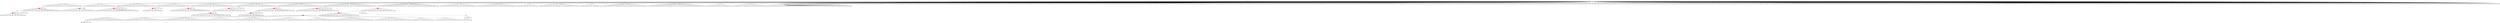 digraph g {
	"59" -> "60";
	"60" [color=indianred1, style=filled, label="49"];
	"58" -> "59";
	"59" [label="13"];
	"58" -> "61";
	"61" [label="1"];
	"57" -> "58";
	"58" [color=indianred1, style=filled, label="6"];
	"56" -> "57";
	"57" [label="49"];
	"54" -> "55";
	"55" [color=indianred1, style=filled, label="21"];
	"53" -> "54";
	"54" [label="32"];
	"48" -> "49";
	"49" [color=indianred1, style=filled, label="20"];
	"47" -> "48";
	"48" [label="28"];
	"44" -> "45";
	"45" [color=indianred1, style=filled, label="27"];
	"43" -> "44";
	"44" [label="11"];
	"38" -> "39";
	"39" [color=indianred1, style=filled, label="16"];
	"37" -> "38";
	"38" [label="47"];
	"34" -> "35";
	"35" [color=indianred1, style=filled, label="18"];
	"33" -> "34";
	"34" [label="24"];
	"32" -> "33";
	"33" [color=indianred1, style=filled, label="4"];
	"31" -> "32";
	"32" [label="18"];
	"31" -> "36";
	"36" [label="42"];
	"29" -> "30";
	"30" [color=indianred1, style=filled, label="39"];
	"28" -> "29";
	"29" [label="17"];
	"27" -> "28";
	"28" [color=indianred1, style=filled, label="41"];
	"26" -> "27";
	"27" [label="39"];
	"24" -> "25";
	"25" [color=indianred1, style=filled, label="19"];
	"23" -> "24";
	"24" [label="30"];
	"17" -> "18";
	"18" [label="36"];
	"10" -> "11";
	"11" [label="8"];
	"10" -> "12";
	"12" [label="46"];
	"10" -> "13";
	"13" [label="3"];
	"10" -> "14";
	"14" [label="9"];
	"10" -> "15";
	"15" [label="14"];
	"10" -> "16";
	"16" [label="45"];
	"10" -> "17";
	"17" [label="5"];
	"10" -> "19";
	"19" [label="22"];
	"10" -> "20";
	"20" [label="35"];
	"10" -> "21";
	"21" [label="26"];
	"10" -> "22";
	"22" [label="15"];
	"9" -> "10";
	"10" [color=indianred1, style=filled, label="12"];
	"7" -> "8";
	"8" [label="25"];
	"6" -> "7";
	"7" [label="38"];
	"5" -> "6";
	"6" [label="29"];
	"5" -> "9";
	"9" [color=indianred1, style=filled, label="50"];
	"4" -> "5";
	"5" [label="12"];
	"3" -> "4";
	"4" [color=indianred1, style=filled, label="10"];
	"2" -> "3";
	"3" [label="50"];
	"0" -> "1";
	"1" [label="44"];
	"0" -> "2";
	"2" [label="10"];
	"0" -> "23";
	"23" [label="19"];
	"0" -> "26";
	"26" [label="41"];
	"0" -> "31";
	"31" [label="4"];
	"0" -> "37";
	"37" [label="16"];
	"0" -> "40";
	"40" [label="37"];
	"0" -> "41";
	"41" [label="7"];
	"0" -> "42";
	"42" [label="31"];
	"0" -> "43";
	"43" [label="27"];
	"0" -> "46";
	"46" [label="23"];
	"0" -> "47";
	"47" [label="20"];
	"0" -> "50";
	"50" [label="43"];
	"0" -> "51";
	"51" [label="40"];
	"0" -> "52";
	"52" [label="34"];
	"0" -> "53";
	"53" [label="21"];
	"0" -> "56";
	"56" [label="6"];
	"0" -> "62";
	"62" [label="2"];
	"0" -> "63";
	"63" [label="48"];
	"0" -> "64";
	"64" [label="33"];
	"0" [label="germline"];
	"0" -> "cell1";
	"cell1" [shape=box];
	"22" -> "cell2";
	"cell2" [shape=box];
	"0" -> "cell3";
	"cell3" [shape=box];
	"0" -> "cell4";
	"cell4" [shape=box];
	"15" -> "cell5";
	"cell5" [shape=box];
	"0" -> "cell6";
	"cell6" [shape=box];
	"0" -> "cell7";
	"cell7" [shape=box];
	"35" -> "cell8";
	"cell8" [shape=box];
	"0" -> "cell9";
	"cell9" [shape=box];
	"0" -> "cell10";
	"cell10" [shape=box];
	"0" -> "cell11";
	"cell11" [shape=box];
	"0" -> "cell12";
	"cell12" [shape=box];
	"0" -> "cell13";
	"cell13" [shape=box];
	"34" -> "cell14";
	"cell14" [shape=box];
	"0" -> "cell15";
	"cell15" [shape=box];
	"14" -> "cell16";
	"cell16" [shape=box];
	"30" -> "cell17";
	"cell17" [shape=box];
	"12" -> "cell18";
	"cell18" [shape=box];
	"40" -> "cell19";
	"cell19" [shape=box];
	"15" -> "cell20";
	"cell20" [shape=box];
	"33" -> "cell21";
	"cell21" [shape=box];
	"31" -> "cell22";
	"cell22" [shape=box];
	"8" -> "cell23";
	"cell23" [shape=box];
	"14" -> "cell24";
	"cell24" [shape=box];
	"0" -> "cell25";
	"cell25" [shape=box];
	"50" -> "cell26";
	"cell26" [shape=box];
	"0" -> "cell27";
	"cell27" [shape=box];
	"15" -> "cell28";
	"cell28" [shape=box];
	"0" -> "cell29";
	"cell29" [shape=box];
	"0" -> "cell30";
	"cell30" [shape=box];
	"0" -> "cell31";
	"cell31" [shape=box];
	"0" -> "cell32";
	"cell32" [shape=box];
	"23" -> "cell33";
	"cell33" [shape=box];
	"0" -> "cell34";
	"cell34" [shape=box];
	"25" -> "cell35";
	"cell35" [shape=box];
	"0" -> "cell36";
	"cell36" [shape=box];
	"0" -> "cell37";
	"cell37" [shape=box];
	"0" -> "cell38";
	"cell38" [shape=box];
	"0" -> "cell39";
	"cell39" [shape=box];
	"50" -> "cell40";
	"cell40" [shape=box];
	"0" -> "cell41";
	"cell41" [shape=box];
	"0" -> "cell42";
	"cell42" [shape=box];
	"0" -> "cell43";
	"cell43" [shape=box];
	"20" -> "cell44";
	"cell44" [shape=box];
	"13" -> "cell45";
	"cell45" [shape=box];
	"0" -> "cell46";
	"cell46" [shape=box];
	"0" -> "cell47";
	"cell47" [shape=box];
	"0" -> "cell48";
	"cell48" [shape=box];
	"54" -> "cell49";
	"cell49" [shape=box];
	"16" -> "cell50";
	"cell50" [shape=box];
	"0" -> "cell51";
	"cell51" [shape=box];
	"30" -> "cell52";
	"cell52" [shape=box];
	"0" -> "cell53";
	"cell53" [shape=box];
	"0" -> "cell54";
	"cell54" [shape=box];
	"18" -> "cell55";
	"cell55" [shape=box];
	"50" -> "cell56";
	"cell56" [shape=box];
	"0" -> "cell57";
	"cell57" [shape=box];
	"52" -> "cell58";
	"cell58" [shape=box];
	"0" -> "cell59";
	"cell59" [shape=box];
	"0" -> "cell60";
	"cell60" [shape=box];
	"0" -> "cell61";
	"cell61" [shape=box];
	"0" -> "cell62";
	"cell62" [shape=box];
	"62" -> "cell63";
	"cell63" [shape=box];
	"0" -> "cell64";
	"cell64" [shape=box];
	"0" -> "cell65";
	"cell65" [shape=box];
	"19" -> "cell66";
	"cell66" [shape=box];
	"15" -> "cell67";
	"cell67" [shape=box];
	"2" -> "cell68";
	"cell68" [shape=box];
	"28" -> "cell69";
	"cell69" [shape=box];
	"0" -> "cell70";
	"cell70" [shape=box];
	"51" -> "cell71";
	"cell71" [shape=box];
	"0" -> "cell72";
	"cell72" [shape=box];
	"24" -> "cell73";
	"cell73" [shape=box];
	"9" -> "cell74";
	"cell74" [shape=box];
	"20" -> "cell75";
	"cell75" [shape=box];
	"0" -> "cell76";
	"cell76" [shape=box];
	"0" -> "cell77";
	"cell77" [shape=box];
	"58" -> "cell78";
	"cell78" [shape=box];
	"26" -> "cell79";
	"cell79" [shape=box];
	"37" -> "cell80";
	"cell80" [shape=box];
	"0" -> "cell81";
	"cell81" [shape=box];
	"0" -> "cell82";
	"cell82" [shape=box];
	"0" -> "cell83";
	"cell83" [shape=box];
	"56" -> "cell84";
	"cell84" [shape=box];
	"0" -> "cell85";
	"cell85" [shape=box];
	"51" -> "cell86";
	"cell86" [shape=box];
	"0" -> "cell87";
	"cell87" [shape=box];
	"39" -> "cell88";
	"cell88" [shape=box];
	"0" -> "cell89";
	"cell89" [shape=box];
	"56" -> "cell90";
	"cell90" [shape=box];
	"50" -> "cell91";
	"cell91" [shape=box];
	"39" -> "cell92";
	"cell92" [shape=box];
	"42" -> "cell93";
	"cell93" [shape=box];
	"0" -> "cell94";
	"cell94" [shape=box];
	"26" -> "cell95";
	"cell95" [shape=box];
	"11" -> "cell96";
	"cell96" [shape=box];
	"43" -> "cell97";
	"cell97" [shape=box];
	"0" -> "cell98";
	"cell98" [shape=box];
	"4" -> "cell99";
	"cell99" [shape=box];
	"0" -> "cell100";
	"cell100" [shape=box];
	"23" -> "cell101";
	"cell101" [shape=box];
	"23" -> "cell102";
	"cell102" [shape=box];
	"0" -> "cell103";
	"cell103" [shape=box];
	"47" -> "cell104";
	"cell104" [shape=box];
	"12" -> "cell105";
	"cell105" [shape=box];
	"0" -> "cell106";
	"cell106" [shape=box];
	"57" -> "cell107";
	"cell107" [shape=box];
	"49" -> "cell108";
	"cell108" [shape=box];
	"2" -> "cell109";
	"cell109" [shape=box];
	"63" -> "cell110";
	"cell110" [shape=box];
	"43" -> "cell111";
	"cell111" [shape=box];
	"55" -> "cell112";
	"cell112" [shape=box];
	"33" -> "cell113";
	"cell113" [shape=box];
	"47" -> "cell114";
	"cell114" [shape=box];
	"0" -> "cell115";
	"cell115" [shape=box];
	"0" -> "cell116";
	"cell116" [shape=box];
	"0" -> "cell117";
	"cell117" [shape=box];
	"25" -> "cell118";
	"cell118" [shape=box];
	"0" -> "cell119";
	"cell119" [shape=box];
	"21" -> "cell120";
	"cell120" [shape=box];
	"20" -> "cell121";
	"cell121" [shape=box];
	"11" -> "cell122";
	"cell122" [shape=box];
	"0" -> "cell123";
	"cell123" [shape=box];
	"51" -> "cell124";
	"cell124" [shape=box];
	"2" -> "cell125";
	"cell125" [shape=box];
	"0" -> "cell126";
	"cell126" [shape=box];
	"0" -> "cell127";
	"cell127" [shape=box];
	"0" -> "cell128";
	"cell128" [shape=box];
	"0" -> "cell129";
	"cell129" [shape=box];
	"0" -> "cell130";
	"cell130" [shape=box];
	"14" -> "cell131";
	"cell131" [shape=box];
	"12" -> "cell132";
	"cell132" [shape=box];
	"0" -> "cell133";
	"cell133" [shape=box];
	"56" -> "cell134";
	"cell134" [shape=box];
	"23" -> "cell135";
	"cell135" [shape=box];
	"0" -> "cell136";
	"cell136" [shape=box];
	"0" -> "cell137";
	"cell137" [shape=box];
	"0" -> "cell138";
	"cell138" [shape=box];
	"0" -> "cell139";
	"cell139" [shape=box];
	"14" -> "cell140";
	"cell140" [shape=box];
	"28" -> "cell141";
	"cell141" [shape=box];
	"51" -> "cell142";
	"cell142" [shape=box];
	"0" -> "cell143";
	"cell143" [shape=box];
	"4" -> "cell144";
	"cell144" [shape=box];
	"0" -> "cell145";
	"cell145" [shape=box];
	"64" -> "cell146";
	"cell146" [shape=box];
	"0" -> "cell147";
	"cell147" [shape=box];
	"40" -> "cell148";
	"cell148" [shape=box];
	"0" -> "cell149";
	"cell149" [shape=box];
	"0" -> "cell150";
	"cell150" [shape=box];
	"0" -> "cell151";
	"cell151" [shape=box];
	"17" -> "cell152";
	"cell152" [shape=box];
	"2" -> "cell153";
	"cell153" [shape=box];
	"0" -> "cell154";
	"cell154" [shape=box];
	"0" -> "cell155";
	"cell155" [shape=box];
	"0" -> "cell156";
	"cell156" [shape=box];
	"25" -> "cell157";
	"cell157" [shape=box];
	"11" -> "cell158";
	"cell158" [shape=box];
	"0" -> "cell159";
	"cell159" [shape=box];
	"0" -> "cell160";
	"cell160" [shape=box];
	"42" -> "cell161";
	"cell161" [shape=box];
	"0" -> "cell162";
	"cell162" [shape=box];
	"28" -> "cell163";
	"cell163" [shape=box];
	"2" -> "cell164";
	"cell164" [shape=box];
	"12" -> "cell165";
	"cell165" [shape=box];
	"25" -> "cell166";
	"cell166" [shape=box];
	"0" -> "cell167";
	"cell167" [shape=box];
	"16" -> "cell168";
	"cell168" [shape=box];
	"49" -> "cell169";
	"cell169" [shape=box];
	"0" -> "cell170";
	"cell170" [shape=box];
	"31" -> "cell171";
	"cell171" [shape=box];
	"50" -> "cell172";
	"cell172" [shape=box];
	"37" -> "cell173";
	"cell173" [shape=box];
	"0" -> "cell174";
	"cell174" [shape=box];
	"13" -> "cell175";
	"cell175" [shape=box];
	"14" -> "cell176";
	"cell176" [shape=box];
	"16" -> "cell177";
	"cell177" [shape=box];
	"63" -> "cell178";
	"cell178" [shape=box];
	"0" -> "cell179";
	"cell179" [shape=box];
	"53" -> "cell180";
	"cell180" [shape=box];
	"55" -> "cell181";
	"cell181" [shape=box];
	"0" -> "cell182";
	"cell182" [shape=box];
	"21" -> "cell183";
	"cell183" [shape=box];
	"1" -> "cell184";
	"cell184" [shape=box];
	"2" -> "cell185";
	"cell185" [shape=box];
	"0" -> "cell186";
	"cell186" [shape=box];
	"64" -> "cell187";
	"cell187" [shape=box];
	"0" -> "cell188";
	"cell188" [shape=box];
	"0" -> "cell189";
	"cell189" [shape=box];
	"0" -> "cell190";
	"cell190" [shape=box];
	"52" -> "cell191";
	"cell191" [shape=box];
	"0" -> "cell192";
	"cell192" [shape=box];
	"0" -> "cell193";
	"cell193" [shape=box];
	"0" -> "cell194";
	"cell194" [shape=box];
	"8" -> "cell195";
	"cell195" [shape=box];
	"62" -> "cell196";
	"cell196" [shape=box];
	"0" -> "cell197";
	"cell197" [shape=box];
	"0" -> "cell198";
	"cell198" [shape=box];
	"45" -> "cell199";
	"cell199" [shape=box];
	"0" -> "cell200";
	"cell200" [shape=box];
	"33" -> "cell201";
	"cell201" [shape=box];
	"0" -> "cell202";
	"cell202" [shape=box];
	"47" -> "cell203";
	"cell203" [shape=box];
	"24" -> "cell204";
	"cell204" [shape=box];
	"58" -> "cell205";
	"cell205" [shape=box];
	"0" -> "cell206";
	"cell206" [shape=box];
	"30" -> "cell207";
	"cell207" [shape=box];
	"0" -> "cell208";
	"cell208" [shape=box];
	"39" -> "cell209";
	"cell209" [shape=box];
	"37" -> "cell210";
	"cell210" [shape=box];
	"0" -> "cell211";
	"cell211" [shape=box];
	"51" -> "cell212";
	"cell212" [shape=box];
	"0" -> "cell213";
	"cell213" [shape=box];
	"25" -> "cell214";
	"cell214" [shape=box];
	"0" -> "cell215";
	"cell215" [shape=box];
	"0" -> "cell216";
	"cell216" [shape=box];
	"0" -> "cell217";
	"cell217" [shape=box];
	"0" -> "cell218";
	"cell218" [shape=box];
	"0" -> "cell219";
	"cell219" [shape=box];
	"0" -> "cell220";
	"cell220" [shape=box];
	"15" -> "cell221";
	"cell221" [shape=box];
	"0" -> "cell222";
	"cell222" [shape=box];
	"0" -> "cell223";
	"cell223" [shape=box];
	"23" -> "cell224";
	"cell224" [shape=box];
	"0" -> "cell225";
	"cell225" [shape=box];
	"0" -> "cell226";
	"cell226" [shape=box];
	"0" -> "cell227";
	"cell227" [shape=box];
	"64" -> "cell228";
	"cell228" [shape=box];
	"60" -> "cell229";
	"cell229" [shape=box];
	"0" -> "cell230";
	"cell230" [shape=box];
	"40" -> "cell231";
	"cell231" [shape=box];
	"0" -> "cell232";
	"cell232" [shape=box];
	"0" -> "cell233";
	"cell233" [shape=box];
	"0" -> "cell234";
	"cell234" [shape=box];
	"60" -> "cell235";
	"cell235" [shape=box];
	"4" -> "cell236";
	"cell236" [shape=box];
	"0" -> "cell237";
	"cell237" [shape=box];
	"0" -> "cell238";
	"cell238" [shape=box];
	"0" -> "cell239";
	"cell239" [shape=box];
	"50" -> "cell240";
	"cell240" [shape=box];
	"0" -> "cell241";
	"cell241" [shape=box];
	"49" -> "cell242";
	"cell242" [shape=box];
	"0" -> "cell243";
	"cell243" [shape=box];
	"0" -> "cell244";
	"cell244" [shape=box];
	"0" -> "cell245";
	"cell245" [shape=box];
	"0" -> "cell246";
	"cell246" [shape=box];
	"0" -> "cell247";
	"cell247" [shape=box];
	"50" -> "cell248";
	"cell248" [shape=box];
	"0" -> "cell249";
	"cell249" [shape=box];
	"0" -> "cell250";
	"cell250" [shape=box];
	"0" -> "cell251";
	"cell251" [shape=box];
	"0" -> "cell252";
	"cell252" [shape=box];
	"0" -> "cell253";
	"cell253" [shape=box];
	"9" -> "cell254";
	"cell254" [shape=box];
	"34" -> "cell255";
	"cell255" [shape=box];
	"4" -> "cell256";
	"cell256" [shape=box];
	"17" -> "cell257";
	"cell257" [shape=box];
	"29" -> "cell258";
	"cell258" [shape=box];
	"47" -> "cell259";
	"cell259" [shape=box];
	"0" -> "cell260";
	"cell260" [shape=box];
	"17" -> "cell261";
	"cell261" [shape=box];
	"0" -> "cell262";
	"cell262" [shape=box];
	"0" -> "cell263";
	"cell263" [shape=box];
	"40" -> "cell264";
	"cell264" [shape=box];
	"0" -> "cell265";
	"cell265" [shape=box];
	"41" -> "cell266";
	"cell266" [shape=box];
	"0" -> "cell267";
	"cell267" [shape=box];
	"0" -> "cell268";
	"cell268" [shape=box];
	"0" -> "cell269";
	"cell269" [shape=box];
	"0" -> "cell270";
	"cell270" [shape=box];
	"0" -> "cell271";
	"cell271" [shape=box];
	"63" -> "cell272";
	"cell272" [shape=box];
	"56" -> "cell273";
	"cell273" [shape=box];
	"0" -> "cell274";
	"cell274" [shape=box];
	"46" -> "cell275";
	"cell275" [shape=box];
	"0" -> "cell276";
	"cell276" [shape=box];
	"15" -> "cell277";
	"cell277" [shape=box];
	"0" -> "cell278";
	"cell278" [shape=box];
	"50" -> "cell279";
	"cell279" [shape=box];
	"46" -> "cell280";
	"cell280" [shape=box];
	"0" -> "cell281";
	"cell281" [shape=box];
	"0" -> "cell282";
	"cell282" [shape=box];
	"56" -> "cell283";
	"cell283" [shape=box];
	"0" -> "cell284";
	"cell284" [shape=box];
	"1" -> "cell285";
	"cell285" [shape=box];
	"0" -> "cell286";
	"cell286" [shape=box];
	"35" -> "cell287";
	"cell287" [shape=box];
	"42" -> "cell288";
	"cell288" [shape=box];
	"0" -> "cell289";
	"cell289" [shape=box];
	"0" -> "cell290";
	"cell290" [shape=box];
	"14" -> "cell291";
	"cell291" [shape=box];
	"12" -> "cell292";
	"cell292" [shape=box];
	"0" -> "cell293";
	"cell293" [shape=box];
	"23" -> "cell294";
	"cell294" [shape=box];
	"0" -> "cell295";
	"cell295" [shape=box];
	"51" -> "cell296";
	"cell296" [shape=box];
	"0" -> "cell297";
	"cell297" [shape=box];
	"28" -> "cell298";
	"cell298" [shape=box];
	"0" -> "cell299";
	"cell299" [shape=box];
	"40" -> "cell300";
	"cell300" [shape=box];
	"60" -> "cell301";
	"cell301" [shape=box];
	"19" -> "cell302";
	"cell302" [shape=box];
	"17" -> "cell303";
	"cell303" [shape=box];
	"52" -> "cell304";
	"cell304" [shape=box];
	"0" -> "cell305";
	"cell305" [shape=box];
	"13" -> "cell306";
	"cell306" [shape=box];
	"31" -> "cell307";
	"cell307" [shape=box];
	"0" -> "cell308";
	"cell308" [shape=box];
	"0" -> "cell309";
	"cell309" [shape=box];
	"0" -> "cell310";
	"cell310" [shape=box];
	"0" -> "cell311";
	"cell311" [shape=box];
	"0" -> "cell312";
	"cell312" [shape=box];
	"13" -> "cell313";
	"cell313" [shape=box];
	"62" -> "cell314";
	"cell314" [shape=box];
	"0" -> "cell315";
	"cell315" [shape=box];
	"39" -> "cell316";
	"cell316" [shape=box];
	"0" -> "cell317";
	"cell317" [shape=box];
	"0" -> "cell318";
	"cell318" [shape=box];
	"0" -> "cell319";
	"cell319" [shape=box];
	"0" -> "cell320";
	"cell320" [shape=box];
	"56" -> "cell321";
	"cell321" [shape=box];
	"0" -> "cell322";
	"cell322" [shape=box];
	"14" -> "cell323";
	"cell323" [shape=box];
	"31" -> "cell324";
	"cell324" [shape=box];
	"55" -> "cell325";
	"cell325" [shape=box];
	"0" -> "cell326";
	"cell326" [shape=box];
	"21" -> "cell327";
	"cell327" [shape=box];
	"0" -> "cell328";
	"cell328" [shape=box];
	"31" -> "cell329";
	"cell329" [shape=box];
	"43" -> "cell330";
	"cell330" [shape=box];
	"14" -> "cell331";
	"cell331" [shape=box];
	"0" -> "cell332";
	"cell332" [shape=box];
	"52" -> "cell333";
	"cell333" [shape=box];
	"25" -> "cell334";
	"cell334" [shape=box];
	"42" -> "cell335";
	"cell335" [shape=box];
	"0" -> "cell336";
	"cell336" [shape=box];
	"4" -> "cell337";
	"cell337" [shape=box];
	"0" -> "cell338";
	"cell338" [shape=box];
	"42" -> "cell339";
	"cell339" [shape=box];
	"2" -> "cell340";
	"cell340" [shape=box];
	"51" -> "cell341";
	"cell341" [shape=box];
	"0" -> "cell342";
	"cell342" [shape=box];
	"19" -> "cell343";
	"cell343" [shape=box];
	"0" -> "cell344";
	"cell344" [shape=box];
	"23" -> "cell345";
	"cell345" [shape=box];
	"17" -> "cell346";
	"cell346" [shape=box];
	"14" -> "cell347";
	"cell347" [shape=box];
	"28" -> "cell348";
	"cell348" [shape=box];
	"26" -> "cell349";
	"cell349" [shape=box];
	"0" -> "cell350";
	"cell350" [shape=box];
	"0" -> "cell351";
	"cell351" [shape=box];
	"1" -> "cell352";
	"cell352" [shape=box];
	"0" -> "cell353";
	"cell353" [shape=box];
	"0" -> "cell354";
	"cell354" [shape=box];
	"0" -> "cell355";
	"cell355" [shape=box];
	"53" -> "cell356";
	"cell356" [shape=box];
	"27" -> "cell357";
	"cell357" [shape=box];
	"0" -> "cell358";
	"cell358" [shape=box];
	"0" -> "cell359";
	"cell359" [shape=box];
	"37" -> "cell360";
	"cell360" [shape=box];
	"0" -> "cell361";
	"cell361" [shape=box];
	"0" -> "cell362";
	"cell362" [shape=box];
	"35" -> "cell363";
	"cell363" [shape=box];
	"0" -> "cell364";
	"cell364" [shape=box];
	"2" -> "cell365";
	"cell365" [shape=box];
	"0" -> "cell366";
	"cell366" [shape=box];
	"1" -> "cell367";
	"cell367" [shape=box];
	"0" -> "cell368";
	"cell368" [shape=box];
	"0" -> "cell369";
	"cell369" [shape=box];
	"0" -> "cell370";
	"cell370" [shape=box];
	"62" -> "cell371";
	"cell371" [shape=box];
	"0" -> "cell372";
	"cell372" [shape=box];
	"9" -> "cell373";
	"cell373" [shape=box];
	"62" -> "cell374";
	"cell374" [shape=box];
	"24" -> "cell375";
	"cell375" [shape=box];
	"2" -> "cell376";
	"cell376" [shape=box];
	"2" -> "cell377";
	"cell377" [shape=box];
	"62" -> "cell378";
	"cell378" [shape=box];
	"0" -> "cell379";
	"cell379" [shape=box];
	"0" -> "cell380";
	"cell380" [shape=box];
	"0" -> "cell381";
	"cell381" [shape=box];
	"0" -> "cell382";
	"cell382" [shape=box];
	"64" -> "cell383";
	"cell383" [shape=box];
	"0" -> "cell384";
	"cell384" [shape=box];
	"37" -> "cell385";
	"cell385" [shape=box];
	"0" -> "cell386";
	"cell386" [shape=box];
	"0" -> "cell387";
	"cell387" [shape=box];
	"40" -> "cell388";
	"cell388" [shape=box];
	"0" -> "cell389";
	"cell389" [shape=box];
	"0" -> "cell390";
	"cell390" [shape=box];
	"17" -> "cell391";
	"cell391" [shape=box];
	"12" -> "cell392";
	"cell392" [shape=box];
	"0" -> "cell393";
	"cell393" [shape=box];
	"55" -> "cell394";
	"cell394" [shape=box];
	"17" -> "cell395";
	"cell395" [shape=box];
	"19" -> "cell396";
	"cell396" [shape=box];
	"35" -> "cell397";
	"cell397" [shape=box];
	"17" -> "cell398";
	"cell398" [shape=box];
	"50" -> "cell399";
	"cell399" [shape=box];
	"36" -> "cell400";
	"cell400" [shape=box];
	"0" -> "cell401";
	"cell401" [shape=box];
	"64" -> "cell402";
	"cell402" [shape=box];
	"0" -> "cell403";
	"cell403" [shape=box];
	"31" -> "cell404";
	"cell404" [shape=box];
	"46" -> "cell405";
	"cell405" [shape=box];
	"53" -> "cell406";
	"cell406" [shape=box];
	"0" -> "cell407";
	"cell407" [shape=box];
	"28" -> "cell408";
	"cell408" [shape=box];
	"9" -> "cell409";
	"cell409" [shape=box];
	"0" -> "cell410";
	"cell410" [shape=box];
	"0" -> "cell411";
	"cell411" [shape=box];
	"63" -> "cell412";
	"cell412" [shape=box];
	"0" -> "cell413";
	"cell413" [shape=box];
	"0" -> "cell414";
	"cell414" [shape=box];
	"0" -> "cell415";
	"cell415" [shape=box];
	"0" -> "cell416";
	"cell416" [shape=box];
	"0" -> "cell417";
	"cell417" [shape=box];
	"0" -> "cell418";
	"cell418" [shape=box];
	"0" -> "cell419";
	"cell419" [shape=box];
	"0" -> "cell420";
	"cell420" [shape=box];
	"0" -> "cell421";
	"cell421" [shape=box];
	"49" -> "cell422";
	"cell422" [shape=box];
	"0" -> "cell423";
	"cell423" [shape=box];
	"0" -> "cell424";
	"cell424" [shape=box];
	"0" -> "cell425";
	"cell425" [shape=box];
	"0" -> "cell426";
	"cell426" [shape=box];
	"31" -> "cell427";
	"cell427" [shape=box];
	"60" -> "cell428";
	"cell428" [shape=box];
	"49" -> "cell429";
	"cell429" [shape=box];
	"0" -> "cell430";
	"cell430" [shape=box];
	"51" -> "cell431";
	"cell431" [shape=box];
	"0" -> "cell432";
	"cell432" [shape=box];
	"0" -> "cell433";
	"cell433" [shape=box];
	"42" -> "cell434";
	"cell434" [shape=box];
	"0" -> "cell435";
	"cell435" [shape=box];
	"0" -> "cell436";
	"cell436" [shape=box];
	"0" -> "cell437";
	"cell437" [shape=box];
	"0" -> "cell438";
	"cell438" [shape=box];
	"0" -> "cell439";
	"cell439" [shape=box];
	"0" -> "cell440";
	"cell440" [shape=box];
	"2" -> "cell441";
	"cell441" [shape=box];
	"0" -> "cell442";
	"cell442" [shape=box];
	"0" -> "cell443";
	"cell443" [shape=box];
	"0" -> "cell444";
	"cell444" [shape=box];
	"20" -> "cell445";
	"cell445" [shape=box];
	"0" -> "cell446";
	"cell446" [shape=box];
	"0" -> "cell447";
	"cell447" [shape=box];
	"35" -> "cell448";
	"cell448" [shape=box];
	"0" -> "cell449";
	"cell449" [shape=box];
	"2" -> "cell450";
	"cell450" [shape=box];
	"63" -> "cell451";
	"cell451" [shape=box];
	"13" -> "cell452";
	"cell452" [shape=box];
	"0" -> "cell453";
	"cell453" [shape=box];
	"0" -> "cell454";
	"cell454" [shape=box];
	"4" -> "cell455";
	"cell455" [shape=box];
	"55" -> "cell456";
	"cell456" [shape=box];
	"0" -> "cell457";
	"cell457" [shape=box];
	"0" -> "cell458";
	"cell458" [shape=box];
	"25" -> "cell459";
	"cell459" [shape=box];
	"43" -> "cell460";
	"cell460" [shape=box];
	"49" -> "cell461";
	"cell461" [shape=box];
	"0" -> "cell462";
	"cell462" [shape=box];
	"0" -> "cell463";
	"cell463" [shape=box];
	"0" -> "cell464";
	"cell464" [shape=box];
	"22" -> "cell465";
	"cell465" [shape=box];
	"0" -> "cell466";
	"cell466" [shape=box];
	"0" -> "cell467";
	"cell467" [shape=box];
	"0" -> "cell468";
	"cell468" [shape=box];
	"0" -> "cell469";
	"cell469" [shape=box];
	"20" -> "cell470";
	"cell470" [shape=box];
	"0" -> "cell471";
	"cell471" [shape=box];
	"50" -> "cell472";
	"cell472" [shape=box];
	"0" -> "cell473";
	"cell473" [shape=box];
	"56" -> "cell474";
	"cell474" [shape=box];
	"2" -> "cell475";
	"cell475" [shape=box];
	"40" -> "cell476";
	"cell476" [shape=box];
	"0" -> "cell477";
	"cell477" [shape=box];
	"0" -> "cell478";
	"cell478" [shape=box];
	"0" -> "cell479";
	"cell479" [shape=box];
	"0" -> "cell480";
	"cell480" [shape=box];
	"47" -> "cell481";
	"cell481" [shape=box];
	"0" -> "cell482";
	"cell482" [shape=box];
	"0" -> "cell483";
	"cell483" [shape=box];
	"0" -> "cell484";
	"cell484" [shape=box];
	"21" -> "cell485";
	"cell485" [shape=box];
	"0" -> "cell486";
	"cell486" [shape=box];
	"40" -> "cell487";
	"cell487" [shape=box];
	"62" -> "cell488";
	"cell488" [shape=box];
	"47" -> "cell489";
	"cell489" [shape=box];
	"0" -> "cell490";
	"cell490" [shape=box];
	"33" -> "cell491";
	"cell491" [shape=box];
	"0" -> "cell492";
	"cell492" [shape=box];
	"0" -> "cell493";
	"cell493" [shape=box];
	"12" -> "cell494";
	"cell494" [shape=box];
	"0" -> "cell495";
	"cell495" [shape=box];
	"0" -> "cell496";
	"cell496" [shape=box];
	"18" -> "cell497";
	"cell497" [shape=box];
	"4" -> "cell498";
	"cell498" [shape=box];
	"52" -> "cell499";
	"cell499" [shape=box];
	"0" -> "cell500";
	"cell500" [shape=box];
	"2" -> "cell501";
	"cell501" [shape=box];
	"33" -> "cell502";
	"cell502" [shape=box];
	"0" -> "cell503";
	"cell503" [shape=box];
	"58" -> "cell504";
	"cell504" [shape=box];
	"0" -> "cell505";
	"cell505" [shape=box];
	"0" -> "cell506";
	"cell506" [shape=box];
	"1" -> "cell507";
	"cell507" [shape=box];
	"0" -> "cell508";
	"cell508" [shape=box];
	"0" -> "cell509";
	"cell509" [shape=box];
	"1" -> "cell510";
	"cell510" [shape=box];
	"0" -> "cell511";
	"cell511" [shape=box];
	"0" -> "cell512";
	"cell512" [shape=box];
	"11" -> "cell513";
	"cell513" [shape=box];
	"0" -> "cell514";
	"cell514" [shape=box];
	"0" -> "cell515";
	"cell515" [shape=box];
	"0" -> "cell516";
	"cell516" [shape=box];
	"60" -> "cell517";
	"cell517" [shape=box];
	"0" -> "cell518";
	"cell518" [shape=box];
	"59" -> "cell519";
	"cell519" [shape=box];
	"19" -> "cell520";
	"cell520" [shape=box];
	"16" -> "cell521";
	"cell521" [shape=box];
	"47" -> "cell522";
	"cell522" [shape=box];
	"0" -> "cell523";
	"cell523" [shape=box];
	"0" -> "cell524";
	"cell524" [shape=box];
	"64" -> "cell525";
	"cell525" [shape=box];
	"0" -> "cell526";
	"cell526" [shape=box];
	"0" -> "cell527";
	"cell527" [shape=box];
	"0" -> "cell528";
	"cell528" [shape=box];
	"0" -> "cell529";
	"cell529" [shape=box];
	"49" -> "cell530";
	"cell530" [shape=box];
	"19" -> "cell531";
	"cell531" [shape=box];
	"17" -> "cell532";
	"cell532" [shape=box];
	"36" -> "cell533";
	"cell533" [shape=box];
	"0" -> "cell534";
	"cell534" [shape=box];
	"46" -> "cell535";
	"cell535" [shape=box];
	"25" -> "cell536";
	"cell536" [shape=box];
	"17" -> "cell537";
	"cell537" [shape=box];
	"26" -> "cell538";
	"cell538" [shape=box];
	"0" -> "cell539";
	"cell539" [shape=box];
	"0" -> "cell540";
	"cell540" [shape=box];
	"0" -> "cell541";
	"cell541" [shape=box];
	"49" -> "cell542";
	"cell542" [shape=box];
	"0" -> "cell543";
	"cell543" [shape=box];
	"19" -> "cell544";
	"cell544" [shape=box];
	"0" -> "cell545";
	"cell545" [shape=box];
	"0" -> "cell546";
	"cell546" [shape=box];
	"12" -> "cell547";
	"cell547" [shape=box];
	"20" -> "cell548";
	"cell548" [shape=box];
	"0" -> "cell549";
	"cell549" [shape=box];
	"51" -> "cell550";
	"cell550" [shape=box];
	"51" -> "cell551";
	"cell551" [shape=box];
	"36" -> "cell552";
	"cell552" [shape=box];
	"0" -> "cell553";
	"cell553" [shape=box];
	"0" -> "cell554";
	"cell554" [shape=box];
	"43" -> "cell555";
	"cell555" [shape=box];
	"0" -> "cell556";
	"cell556" [shape=box];
	"0" -> "cell557";
	"cell557" [shape=box];
	"45" -> "cell558";
	"cell558" [shape=box];
	"25" -> "cell559";
	"cell559" [shape=box];
	"0" -> "cell560";
	"cell560" [shape=box];
	"0" -> "cell561";
	"cell561" [shape=box];
	"0" -> "cell562";
	"cell562" [shape=box];
	"40" -> "cell563";
	"cell563" [shape=box];
	"0" -> "cell564";
	"cell564" [shape=box];
	"0" -> "cell565";
	"cell565" [shape=box];
	"0" -> "cell566";
	"cell566" [shape=box];
	"0" -> "cell567";
	"cell567" [shape=box];
	"0" -> "cell568";
	"cell568" [shape=box];
	"22" -> "cell569";
	"cell569" [shape=box];
	"29" -> "cell570";
	"cell570" [shape=box];
	"0" -> "cell571";
	"cell571" [shape=box];
	"37" -> "cell572";
	"cell572" [shape=box];
	"0" -> "cell573";
	"cell573" [shape=box];
	"0" -> "cell574";
	"cell574" [shape=box];
	"0" -> "cell575";
	"cell575" [shape=box];
	"4" -> "cell576";
	"cell576" [shape=box];
	"51" -> "cell577";
	"cell577" [shape=box];
	"0" -> "cell578";
	"cell578" [shape=box];
	"23" -> "cell579";
	"cell579" [shape=box];
	"40" -> "cell580";
	"cell580" [shape=box];
	"55" -> "cell581";
	"cell581" [shape=box];
	"0" -> "cell582";
	"cell582" [shape=box];
	"0" -> "cell583";
	"cell583" [shape=box];
	"4" -> "cell584";
	"cell584" [shape=box];
	"1" -> "cell585";
	"cell585" [shape=box];
	"8" -> "cell586";
	"cell586" [shape=box];
	"9" -> "cell587";
	"cell587" [shape=box];
	"28" -> "cell588";
	"cell588" [shape=box];
	"0" -> "cell589";
	"cell589" [shape=box];
	"0" -> "cell590";
	"cell590" [shape=box];
	"0" -> "cell591";
	"cell591" [shape=box];
	"26" -> "cell592";
	"cell592" [shape=box];
	"45" -> "cell593";
	"cell593" [shape=box];
	"12" -> "cell594";
	"cell594" [shape=box];
	"12" -> "cell595";
	"cell595" [shape=box];
	"44" -> "cell596";
	"cell596" [shape=box];
	"31" -> "cell597";
	"cell597" [shape=box];
	"0" -> "cell598";
	"cell598" [shape=box];
	"42" -> "cell599";
	"cell599" [shape=box];
	"49" -> "cell600";
	"cell600" [shape=box];
	"0" -> "cell601";
	"cell601" [shape=box];
	"41" -> "cell602";
	"cell602" [shape=box];
	"37" -> "cell603";
	"cell603" [shape=box];
	"0" -> "cell604";
	"cell604" [shape=box];
	"11" -> "cell605";
	"cell605" [shape=box];
	"22" -> "cell606";
	"cell606" [shape=box];
	"22" -> "cell607";
	"cell607" [shape=box];
	"0" -> "cell608";
	"cell608" [shape=box];
	"39" -> "cell609";
	"cell609" [shape=box];
	"0" -> "cell610";
	"cell610" [shape=box];
	"63" -> "cell611";
	"cell611" [shape=box];
	"64" -> "cell612";
	"cell612" [shape=box];
	"0" -> "cell613";
	"cell613" [shape=box];
	"0" -> "cell614";
	"cell614" [shape=box];
	"0" -> "cell615";
	"cell615" [shape=box];
	"26" -> "cell616";
	"cell616" [shape=box];
	"58" -> "cell617";
	"cell617" [shape=box];
	"16" -> "cell618";
	"cell618" [shape=box];
	"58" -> "cell619";
	"cell619" [shape=box];
	"14" -> "cell620";
	"cell620" [shape=box];
	"1" -> "cell621";
	"cell621" [shape=box];
	"0" -> "cell622";
	"cell622" [shape=box];
	"0" -> "cell623";
	"cell623" [shape=box];
	"0" -> "cell624";
	"cell624" [shape=box];
	"0" -> "cell625";
	"cell625" [shape=box];
	"29" -> "cell626";
	"cell626" [shape=box];
	"46" -> "cell627";
	"cell627" [shape=box];
	"30" -> "cell628";
	"cell628" [shape=box];
	"0" -> "cell629";
	"cell629" [shape=box];
	"50" -> "cell630";
	"cell630" [shape=box];
	"62" -> "cell631";
	"cell631" [shape=box];
	"0" -> "cell632";
	"cell632" [shape=box];
	"0" -> "cell633";
	"cell633" [shape=box];
	"0" -> "cell634";
	"cell634" [shape=box];
	"25" -> "cell635";
	"cell635" [shape=box];
	"0" -> "cell636";
	"cell636" [shape=box];
	"0" -> "cell637";
	"cell637" [shape=box];
	"0" -> "cell638";
	"cell638" [shape=box];
	"0" -> "cell639";
	"cell639" [shape=box];
	"0" -> "cell640";
	"cell640" [shape=box];
	"51" -> "cell641";
	"cell641" [shape=box];
	"21" -> "cell642";
	"cell642" [shape=box];
	"39" -> "cell643";
	"cell643" [shape=box];
	"20" -> "cell644";
	"cell644" [shape=box];
	"0" -> "cell645";
	"cell645" [shape=box];
	"4" -> "cell646";
	"cell646" [shape=box];
	"62" -> "cell647";
	"cell647" [shape=box];
	"0" -> "cell648";
	"cell648" [shape=box];
	"0" -> "cell649";
	"cell649" [shape=box];
	"23" -> "cell650";
	"cell650" [shape=box];
	"5" -> "cell651";
	"cell651" [shape=box];
	"56" -> "cell652";
	"cell652" [shape=box];
	"0" -> "cell653";
	"cell653" [shape=box];
	"0" -> "cell654";
	"cell654" [shape=box];
	"0" -> "cell655";
	"cell655" [shape=box];
	"0" -> "cell656";
	"cell656" [shape=box];
	"0" -> "cell657";
	"cell657" [shape=box];
	"64" -> "cell658";
	"cell658" [shape=box];
	"0" -> "cell659";
	"cell659" [shape=box];
	"0" -> "cell660";
	"cell660" [shape=box];
	"55" -> "cell661";
	"cell661" [shape=box];
	"14" -> "cell662";
	"cell662" [shape=box];
	"0" -> "cell663";
	"cell663" [shape=box];
	"0" -> "cell664";
	"cell664" [shape=box];
	"0" -> "cell665";
	"cell665" [shape=box];
	"0" -> "cell666";
	"cell666" [shape=box];
	"0" -> "cell667";
	"cell667" [shape=box];
	"58" -> "cell668";
	"cell668" [shape=box];
	"0" -> "cell669";
	"cell669" [shape=box];
	"0" -> "cell670";
	"cell670" [shape=box];
	"9" -> "cell671";
	"cell671" [shape=box];
	"0" -> "cell672";
	"cell672" [shape=box];
	"0" -> "cell673";
	"cell673" [shape=box];
	"0" -> "cell674";
	"cell674" [shape=box];
	"0" -> "cell675";
	"cell675" [shape=box];
	"45" -> "cell676";
	"cell676" [shape=box];
	"30" -> "cell677";
	"cell677" [shape=box];
	"45" -> "cell678";
	"cell678" [shape=box];
	"0" -> "cell679";
	"cell679" [shape=box];
	"23" -> "cell680";
	"cell680" [shape=box];
	"0" -> "cell681";
	"cell681" [shape=box];
	"39" -> "cell682";
	"cell682" [shape=box];
	"42" -> "cell683";
	"cell683" [shape=box];
	"50" -> "cell684";
	"cell684" [shape=box];
	"20" -> "cell685";
	"cell685" [shape=box];
	"0" -> "cell686";
	"cell686" [shape=box];
	"0" -> "cell687";
	"cell687" [shape=box];
	"0" -> "cell688";
	"cell688" [shape=box];
	"0" -> "cell689";
	"cell689" [shape=box];
	"7" -> "cell690";
	"cell690" [shape=box];
	"0" -> "cell691";
	"cell691" [shape=box];
	"0" -> "cell692";
	"cell692" [shape=box];
	"0" -> "cell693";
	"cell693" [shape=box];
	"0" -> "cell694";
	"cell694" [shape=box];
	"0" -> "cell695";
	"cell695" [shape=box];
	"49" -> "cell696";
	"cell696" [shape=box];
	"0" -> "cell697";
	"cell697" [shape=box];
	"38" -> "cell698";
	"cell698" [shape=box];
	"37" -> "cell699";
	"cell699" [shape=box];
	"13" -> "cell700";
	"cell700" [shape=box];
	"0" -> "cell701";
	"cell701" [shape=box];
	"26" -> "cell702";
	"cell702" [shape=box];
	"35" -> "cell703";
	"cell703" [shape=box];
	"0" -> "cell704";
	"cell704" [shape=box];
	"0" -> "cell705";
	"cell705" [shape=box];
	"0" -> "cell706";
	"cell706" [shape=box];
	"55" -> "cell707";
	"cell707" [shape=box];
	"12" -> "cell708";
	"cell708" [shape=box];
	"0" -> "cell709";
	"cell709" [shape=box];
	"52" -> "cell710";
	"cell710" [shape=box];
	"0" -> "cell711";
	"cell711" [shape=box];
	"58" -> "cell712";
	"cell712" [shape=box];
	"0" -> "cell713";
	"cell713" [shape=box];
	"44" -> "cell714";
	"cell714" [shape=box];
	"0" -> "cell715";
	"cell715" [shape=box];
	"2" -> "cell716";
	"cell716" [shape=box];
	"0" -> "cell717";
	"cell717" [shape=box];
	"0" -> "cell718";
	"cell718" [shape=box];
	"0" -> "cell719";
	"cell719" [shape=box];
	"0" -> "cell720";
	"cell720" [shape=box];
	"0" -> "cell721";
	"cell721" [shape=box];
	"62" -> "cell722";
	"cell722" [shape=box];
	"0" -> "cell723";
	"cell723" [shape=box];
	"64" -> "cell724";
	"cell724" [shape=box];
	"0" -> "cell725";
	"cell725" [shape=box];
	"0" -> "cell726";
	"cell726" [shape=box];
	"9" -> "cell727";
	"cell727" [shape=box];
	"47" -> "cell728";
	"cell728" [shape=box];
	"64" -> "cell729";
	"cell729" [shape=box];
	"40" -> "cell730";
	"cell730" [shape=box];
	"0" -> "cell731";
	"cell731" [shape=box];
	"9" -> "cell732";
	"cell732" [shape=box];
	"0" -> "cell733";
	"cell733" [shape=box];
	"11" -> "cell734";
	"cell734" [shape=box];
	"0" -> "cell735";
	"cell735" [shape=box];
	"0" -> "cell736";
	"cell736" [shape=box];
	"2" -> "cell737";
	"cell737" [shape=box];
	"0" -> "cell738";
	"cell738" [shape=box];
	"0" -> "cell739";
	"cell739" [shape=box];
	"0" -> "cell740";
	"cell740" [shape=box];
	"0" -> "cell741";
	"cell741" [shape=box];
	"30" -> "cell742";
	"cell742" [shape=box];
	"11" -> "cell743";
	"cell743" [shape=box];
	"39" -> "cell744";
	"cell744" [shape=box];
	"0" -> "cell745";
	"cell745" [shape=box];
	"0" -> "cell746";
	"cell746" [shape=box];
	"0" -> "cell747";
	"cell747" [shape=box];
	"11" -> "cell748";
	"cell748" [shape=box];
	"0" -> "cell749";
	"cell749" [shape=box];
	"23" -> "cell750";
	"cell750" [shape=box];
	"19" -> "cell751";
	"cell751" [shape=box];
	"20" -> "cell752";
	"cell752" [shape=box];
	"0" -> "cell753";
	"cell753" [shape=box];
	"33" -> "cell754";
	"cell754" [shape=box];
	"0" -> "cell755";
	"cell755" [shape=box];
	"33" -> "cell756";
	"cell756" [shape=box];
	"0" -> "cell757";
	"cell757" [shape=box];
	"0" -> "cell758";
	"cell758" [shape=box];
	"0" -> "cell759";
	"cell759" [shape=box];
	"23" -> "cell760";
	"cell760" [shape=box];
	"0" -> "cell761";
	"cell761" [shape=box];
	"35" -> "cell762";
	"cell762" [shape=box];
	"38" -> "cell763";
	"cell763" [shape=box];
	"30" -> "cell764";
	"cell764" [shape=box];
	"51" -> "cell765";
	"cell765" [shape=box];
	"0" -> "cell766";
	"cell766" [shape=box];
	"52" -> "cell767";
	"cell767" [shape=box];
	"39" -> "cell768";
	"cell768" [shape=box];
	"0" -> "cell769";
	"cell769" [shape=box];
	"28" -> "cell770";
	"cell770" [shape=box];
	"0" -> "cell771";
	"cell771" [shape=box];
	"16" -> "cell772";
	"cell772" [shape=box];
	"52" -> "cell773";
	"cell773" [shape=box];
	"42" -> "cell774";
	"cell774" [shape=box];
	"0" -> "cell775";
	"cell775" [shape=box];
	"25" -> "cell776";
	"cell776" [shape=box];
	"35" -> "cell777";
	"cell777" [shape=box];
	"0" -> "cell778";
	"cell778" [shape=box];
	"0" -> "cell779";
	"cell779" [shape=box];
	"49" -> "cell780";
	"cell780" [shape=box];
	"25" -> "cell781";
	"cell781" [shape=box];
	"61" -> "cell782";
	"cell782" [shape=box];
	"19" -> "cell783";
	"cell783" [shape=box];
	"47" -> "cell784";
	"cell784" [shape=box];
	"0" -> "cell785";
	"cell785" [shape=box];
	"0" -> "cell786";
	"cell786" [shape=box];
	"59" -> "cell787";
	"cell787" [shape=box];
	"20" -> "cell788";
	"cell788" [shape=box];
	"33" -> "cell789";
	"cell789" [shape=box];
	"0" -> "cell790";
	"cell790" [shape=box];
	"0" -> "cell791";
	"cell791" [shape=box];
	"48" -> "cell792";
	"cell792" [shape=box];
	"0" -> "cell793";
	"cell793" [shape=box];
	"55" -> "cell794";
	"cell794" [shape=box];
	"0" -> "cell795";
	"cell795" [shape=box];
	"11" -> "cell796";
	"cell796" [shape=box];
	"0" -> "cell797";
	"cell797" [shape=box];
	"37" -> "cell798";
	"cell798" [shape=box];
	"0" -> "cell799";
	"cell799" [shape=box];
	"0" -> "cell800";
	"cell800" [shape=box];
	"19" -> "cell801";
	"cell801" [shape=box];
	"0" -> "cell802";
	"cell802" [shape=box];
	"15" -> "cell803";
	"cell803" [shape=box];
	"51" -> "cell804";
	"cell804" [shape=box];
	"16" -> "cell805";
	"cell805" [shape=box];
	"22" -> "cell806";
	"cell806" [shape=box];
	"62" -> "cell807";
	"cell807" [shape=box];
	"19" -> "cell808";
	"cell808" [shape=box];
	"0" -> "cell809";
	"cell809" [shape=box];
	"16" -> "cell810";
	"cell810" [shape=box];
	"0" -> "cell811";
	"cell811" [shape=box];
	"26" -> "cell812";
	"cell812" [shape=box];
	"28" -> "cell813";
	"cell813" [shape=box];
	"53" -> "cell814";
	"cell814" [shape=box];
	"0" -> "cell815";
	"cell815" [shape=box];
	"21" -> "cell816";
	"cell816" [shape=box];
	"13" -> "cell817";
	"cell817" [shape=box];
	"26" -> "cell818";
	"cell818" [shape=box];
	"0" -> "cell819";
	"cell819" [shape=box];
	"16" -> "cell820";
	"cell820" [shape=box];
	"0" -> "cell821";
	"cell821" [shape=box];
	"41" -> "cell822";
	"cell822" [shape=box];
	"0" -> "cell823";
	"cell823" [shape=box];
	"0" -> "cell824";
	"cell824" [shape=box];
	"0" -> "cell825";
	"cell825" [shape=box];
	"0" -> "cell826";
	"cell826" [shape=box];
	"0" -> "cell827";
	"cell827" [shape=box];
	"0" -> "cell828";
	"cell828" [shape=box];
	"33" -> "cell829";
	"cell829" [shape=box];
	"47" -> "cell830";
	"cell830" [shape=box];
	"53" -> "cell831";
	"cell831" [shape=box];
	"0" -> "cell832";
	"cell832" [shape=box];
	"0" -> "cell833";
	"cell833" [shape=box];
	"0" -> "cell834";
	"cell834" [shape=box];
	"0" -> "cell835";
	"cell835" [shape=box];
	"16" -> "cell836";
	"cell836" [shape=box];
	"0" -> "cell837";
	"cell837" [shape=box];
	"0" -> "cell838";
	"cell838" [shape=box];
	"0" -> "cell839";
	"cell839" [shape=box];
	"56" -> "cell840";
	"cell840" [shape=box];
	"50" -> "cell841";
	"cell841" [shape=box];
	"28" -> "cell842";
	"cell842" [shape=box];
	"0" -> "cell843";
	"cell843" [shape=box];
	"0" -> "cell844";
	"cell844" [shape=box];
	"0" -> "cell845";
	"cell845" [shape=box];
	"53" -> "cell846";
	"cell846" [shape=box];
	"0" -> "cell847";
	"cell847" [shape=box];
	"0" -> "cell848";
	"cell848" [shape=box];
	"28" -> "cell849";
	"cell849" [shape=box];
	"41" -> "cell850";
	"cell850" [shape=box];
	"35" -> "cell851";
	"cell851" [shape=box];
	"0" -> "cell852";
	"cell852" [shape=box];
	"0" -> "cell853";
	"cell853" [shape=box];
	"0" -> "cell854";
	"cell854" [shape=box];
	"0" -> "cell855";
	"cell855" [shape=box];
	"0" -> "cell856";
	"cell856" [shape=box];
	"0" -> "cell857";
	"cell857" [shape=box];
	"0" -> "cell858";
	"cell858" [shape=box];
	"39" -> "cell859";
	"cell859" [shape=box];
	"41" -> "cell860";
	"cell860" [shape=box];
	"42" -> "cell861";
	"cell861" [shape=box];
	"0" -> "cell862";
	"cell862" [shape=box];
	"0" -> "cell863";
	"cell863" [shape=box];
	"18" -> "cell864";
	"cell864" [shape=box];
	"9" -> "cell865";
	"cell865" [shape=box];
	"36" -> "cell866";
	"cell866" [shape=box];
	"0" -> "cell867";
	"cell867" [shape=box];
	"31" -> "cell868";
	"cell868" [shape=box];
	"35" -> "cell869";
	"cell869" [shape=box];
	"47" -> "cell870";
	"cell870" [shape=box];
	"58" -> "cell871";
	"cell871" [shape=box];
	"43" -> "cell872";
	"cell872" [shape=box];
	"11" -> "cell873";
	"cell873" [shape=box];
	"0" -> "cell874";
	"cell874" [shape=box];
	"0" -> "cell875";
	"cell875" [shape=box];
	"63" -> "cell876";
	"cell876" [shape=box];
	"0" -> "cell877";
	"cell877" [shape=box];
	"55" -> "cell878";
	"cell878" [shape=box];
	"26" -> "cell879";
	"cell879" [shape=box];
	"0" -> "cell880";
	"cell880" [shape=box];
	"0" -> "cell881";
	"cell881" [shape=box];
	"0" -> "cell882";
	"cell882" [shape=box];
	"9" -> "cell883";
	"cell883" [shape=box];
	"12" -> "cell884";
	"cell884" [shape=box];
	"0" -> "cell885";
	"cell885" [shape=box];
	"33" -> "cell886";
	"cell886" [shape=box];
	"45" -> "cell887";
	"cell887" [shape=box];
	"15" -> "cell888";
	"cell888" [shape=box];
	"17" -> "cell889";
	"cell889" [shape=box];
	"23" -> "cell890";
	"cell890" [shape=box];
	"0" -> "cell891";
	"cell891" [shape=box];
	"46" -> "cell892";
	"cell892" [shape=box];
	"0" -> "cell893";
	"cell893" [shape=box];
	"0" -> "cell894";
	"cell894" [shape=box];
	"1" -> "cell895";
	"cell895" [shape=box];
	"0" -> "cell896";
	"cell896" [shape=box];
	"0" -> "cell897";
	"cell897" [shape=box];
	"0" -> "cell898";
	"cell898" [shape=box];
	"61" -> "cell899";
	"cell899" [shape=box];
	"1" -> "cell900";
	"cell900" [shape=box];
	"0" -> "cell901";
	"cell901" [shape=box];
	"0" -> "cell902";
	"cell902" [shape=box];
	"15" -> "cell903";
	"cell903" [shape=box];
	"0" -> "cell904";
	"cell904" [shape=box];
	"35" -> "cell905";
	"cell905" [shape=box];
	"0" -> "cell906";
	"cell906" [shape=box];
	"0" -> "cell907";
	"cell907" [shape=box];
	"43" -> "cell908";
	"cell908" [shape=box];
	"43" -> "cell909";
	"cell909" [shape=box];
	"20" -> "cell910";
	"cell910" [shape=box];
	"0" -> "cell911";
	"cell911" [shape=box];
	"26" -> "cell912";
	"cell912" [shape=box];
	"0" -> "cell913";
	"cell913" [shape=box];
	"24" -> "cell914";
	"cell914" [shape=box];
	"0" -> "cell915";
	"cell915" [shape=box];
	"17" -> "cell916";
	"cell916" [shape=box];
	"48" -> "cell917";
	"cell917" [shape=box];
	"0" -> "cell918";
	"cell918" [shape=box];
	"0" -> "cell919";
	"cell919" [shape=box];
	"0" -> "cell920";
	"cell920" [shape=box];
	"60" -> "cell921";
	"cell921" [shape=box];
	"35" -> "cell922";
	"cell922" [shape=box];
	"0" -> "cell923";
	"cell923" [shape=box];
	"0" -> "cell924";
	"cell924" [shape=box];
	"0" -> "cell925";
	"cell925" [shape=box];
	"0" -> "cell926";
	"cell926" [shape=box];
	"62" -> "cell927";
	"cell927" [shape=box];
	"25" -> "cell928";
	"cell928" [shape=box];
	"0" -> "cell929";
	"cell929" [shape=box];
	"0" -> "cell930";
	"cell930" [shape=box];
	"12" -> "cell931";
	"cell931" [shape=box];
	"2" -> "cell932";
	"cell932" [shape=box];
	"49" -> "cell933";
	"cell933" [shape=box];
	"0" -> "cell934";
	"cell934" [shape=box];
	"49" -> "cell935";
	"cell935" [shape=box];
	"0" -> "cell936";
	"cell936" [shape=box];
	"12" -> "cell937";
	"cell937" [shape=box];
	"0" -> "cell938";
	"cell938" [shape=box];
	"11" -> "cell939";
	"cell939" [shape=box];
	"0" -> "cell940";
	"cell940" [shape=box];
	"37" -> "cell941";
	"cell941" [shape=box];
	"56" -> "cell942";
	"cell942" [shape=box];
	"0" -> "cell943";
	"cell943" [shape=box];
	"17" -> "cell944";
	"cell944" [shape=box];
	"15" -> "cell945";
	"cell945" [shape=box];
	"0" -> "cell946";
	"cell946" [shape=box];
	"0" -> "cell947";
	"cell947" [shape=box];
	"0" -> "cell948";
	"cell948" [shape=box];
	"55" -> "cell949";
	"cell949" [shape=box];
	"45" -> "cell950";
	"cell950" [shape=box];
	"58" -> "cell951";
	"cell951" [shape=box];
	"0" -> "cell952";
	"cell952" [shape=box];
	"0" -> "cell953";
	"cell953" [shape=box];
	"58" -> "cell954";
	"cell954" [shape=box];
	"0" -> "cell955";
	"cell955" [shape=box];
	"63" -> "cell956";
	"cell956" [shape=box];
	"31" -> "cell957";
	"cell957" [shape=box];
	"23" -> "cell958";
	"cell958" [shape=box];
	"46" -> "cell959";
	"cell959" [shape=box];
	"0" -> "cell960";
	"cell960" [shape=box];
	"42" -> "cell961";
	"cell961" [shape=box];
	"0" -> "cell962";
	"cell962" [shape=box];
	"0" -> "cell963";
	"cell963" [shape=box];
	"0" -> "cell964";
	"cell964" [shape=box];
	"2" -> "cell965";
	"cell965" [shape=box];
	"0" -> "cell966";
	"cell966" [shape=box];
	"0" -> "cell967";
	"cell967" [shape=box];
	"40" -> "cell968";
	"cell968" [shape=box];
	"29" -> "cell969";
	"cell969" [shape=box];
	"0" -> "cell970";
	"cell970" [shape=box];
	"58" -> "cell971";
	"cell971" [shape=box];
	"4" -> "cell972";
	"cell972" [shape=box];
	"2" -> "cell973";
	"cell973" [shape=box];
	"0" -> "cell974";
	"cell974" [shape=box];
	"0" -> "cell975";
	"cell975" [shape=box];
	"0" -> "cell976";
	"cell976" [shape=box];
	"0" -> "cell977";
	"cell977" [shape=box];
	"0" -> "cell978";
	"cell978" [shape=box];
	"58" -> "cell979";
	"cell979" [shape=box];
	"9" -> "cell980";
	"cell980" [shape=box];
	"0" -> "cell981";
	"cell981" [shape=box];
	"31" -> "cell982";
	"cell982" [shape=box];
	"43" -> "cell983";
	"cell983" [shape=box];
	"55" -> "cell984";
	"cell984" [shape=box];
	"0" -> "cell985";
	"cell985" [shape=box];
	"0" -> "cell986";
	"cell986" [shape=box];
	"0" -> "cell987";
	"cell987" [shape=box];
	"1" -> "cell988";
	"cell988" [shape=box];
	"0" -> "cell989";
	"cell989" [shape=box];
	"4" -> "cell990";
	"cell990" [shape=box];
	"0" -> "cell991";
	"cell991" [shape=box];
	"0" -> "cell992";
	"cell992" [shape=box];
	"0" -> "cell993";
	"cell993" [shape=box];
	"0" -> "cell994";
	"cell994" [shape=box];
	"44" -> "cell995";
	"cell995" [shape=box];
	"39" -> "cell996";
	"cell996" [shape=box];
	"56" -> "cell997";
	"cell997" [shape=box];
	"0" -> "cell998";
	"cell998" [shape=box];
	"0" -> "cell999";
	"cell999" [shape=box];
	"56" -> "cell1000";
	"cell1000" [shape=box];
	"50" -> "cell1001";
	"cell1001" [shape=box];
	"51" -> "cell1002";
	"cell1002" [shape=box];
	"14" -> "cell1003";
	"cell1003" [shape=box];
	"22" -> "cell1004";
	"cell1004" [shape=box];
	"37" -> "cell1005";
	"cell1005" [shape=box];
	"0" -> "cell1006";
	"cell1006" [shape=box];
	"25" -> "cell1007";
	"cell1007" [shape=box];
	"53" -> "cell1008";
	"cell1008" [shape=box];
	"14" -> "cell1009";
	"cell1009" [shape=box];
	"0" -> "cell1010";
	"cell1010" [shape=box];
	"0" -> "cell1011";
	"cell1011" [shape=box];
	"63" -> "cell1012";
	"cell1012" [shape=box];
	"63" -> "cell1013";
	"cell1013" [shape=box];
	"0" -> "cell1014";
	"cell1014" [shape=box];
	"0" -> "cell1015";
	"cell1015" [shape=box];
	"13" -> "cell1016";
	"cell1016" [shape=box];
	"0" -> "cell1017";
	"cell1017" [shape=box];
	"0" -> "cell1018";
	"cell1018" [shape=box];
	"60" -> "cell1019";
	"cell1019" [shape=box];
	"28" -> "cell1020";
	"cell1020" [shape=box];
	"0" -> "cell1021";
	"cell1021" [shape=box];
	"50" -> "cell1022";
	"cell1022" [shape=box];
	"37" -> "cell1023";
	"cell1023" [shape=box];
	"0" -> "cell1024";
	"cell1024" [shape=box];
	"23" -> "cell1025";
	"cell1025" [shape=box];
	"31" -> "cell1026";
	"cell1026" [shape=box];
	"0" -> "cell1027";
	"cell1027" [shape=box];
	"0" -> "cell1028";
	"cell1028" [shape=box];
	"0" -> "cell1029";
	"cell1029" [shape=box];
	"60" -> "cell1030";
	"cell1030" [shape=box];
	"2" -> "cell1031";
	"cell1031" [shape=box];
	"18" -> "cell1032";
	"cell1032" [shape=box];
	"0" -> "cell1033";
	"cell1033" [shape=box];
	"61" -> "cell1034";
	"cell1034" [shape=box];
	"0" -> "cell1035";
	"cell1035" [shape=box];
	"0" -> "cell1036";
	"cell1036" [shape=box];
	"0" -> "cell1037";
	"cell1037" [shape=box];
	"0" -> "cell1038";
	"cell1038" [shape=box];
	"41" -> "cell1039";
	"cell1039" [shape=box];
	"0" -> "cell1040";
	"cell1040" [shape=box];
	"60" -> "cell1041";
	"cell1041" [shape=box];
	"0" -> "cell1042";
	"cell1042" [shape=box];
	"2" -> "cell1043";
	"cell1043" [shape=box];
	"22" -> "cell1044";
	"cell1044" [shape=box];
	"30" -> "cell1045";
	"cell1045" [shape=box];
	"0" -> "cell1046";
	"cell1046" [shape=box];
	"0" -> "cell1047";
	"cell1047" [shape=box];
	"25" -> "cell1048";
	"cell1048" [shape=box];
	"0" -> "cell1049";
	"cell1049" [shape=box];
	"0" -> "cell1050";
	"cell1050" [shape=box];
	"0" -> "cell1051";
	"cell1051" [shape=box];
	"0" -> "cell1052";
	"cell1052" [shape=box];
	"0" -> "cell1053";
	"cell1053" [shape=box];
	"0" -> "cell1054";
	"cell1054" [shape=box];
	"0" -> "cell1055";
	"cell1055" [shape=box];
	"49" -> "cell1056";
	"cell1056" [shape=box];
	"0" -> "cell1057";
	"cell1057" [shape=box];
	"35" -> "cell1058";
	"cell1058" [shape=box];
	"40" -> "cell1059";
	"cell1059" [shape=box];
	"28" -> "cell1060";
	"cell1060" [shape=box];
	"0" -> "cell1061";
	"cell1061" [shape=box];
	"51" -> "cell1062";
	"cell1062" [shape=box];
	"0" -> "cell1063";
	"cell1063" [shape=box];
	"0" -> "cell1064";
	"cell1064" [shape=box];
	"0" -> "cell1065";
	"cell1065" [shape=box];
	"22" -> "cell1066";
	"cell1066" [shape=box];
	"0" -> "cell1067";
	"cell1067" [shape=box];
	"35" -> "cell1068";
	"cell1068" [shape=box];
	"0" -> "cell1069";
	"cell1069" [shape=box];
	"21" -> "cell1070";
	"cell1070" [shape=box];
	"13" -> "cell1071";
	"cell1071" [shape=box];
	"0" -> "cell1072";
	"cell1072" [shape=box];
	"11" -> "cell1073";
	"cell1073" [shape=box];
	"39" -> "cell1074";
	"cell1074" [shape=box];
	"39" -> "cell1075";
	"cell1075" [shape=box];
	"0" -> "cell1076";
	"cell1076" [shape=box];
	"0" -> "cell1077";
	"cell1077" [shape=box];
	"0" -> "cell1078";
	"cell1078" [shape=box];
	"7" -> "cell1079";
	"cell1079" [shape=box];
	"15" -> "cell1080";
	"cell1080" [shape=box];
	"0" -> "cell1081";
	"cell1081" [shape=box];
	"26" -> "cell1082";
	"cell1082" [shape=box];
	"51" -> "cell1083";
	"cell1083" [shape=box];
	"23" -> "cell1084";
	"cell1084" [shape=box];
	"0" -> "cell1085";
	"cell1085" [shape=box];
	"1" -> "cell1086";
	"cell1086" [shape=box];
	"13" -> "cell1087";
	"cell1087" [shape=box];
	"24" -> "cell1088";
	"cell1088" [shape=box];
	"0" -> "cell1089";
	"cell1089" [shape=box];
	"52" -> "cell1090";
	"cell1090" [shape=box];
	"0" -> "cell1091";
	"cell1091" [shape=box];
	"0" -> "cell1092";
	"cell1092" [shape=box];
	"0" -> "cell1093";
	"cell1093" [shape=box];
	"9" -> "cell1094";
	"cell1094" [shape=box];
	"0" -> "cell1095";
	"cell1095" [shape=box];
	"0" -> "cell1096";
	"cell1096" [shape=box];
	"0" -> "cell1097";
	"cell1097" [shape=box];
	"12" -> "cell1098";
	"cell1098" [shape=box];
	"0" -> "cell1099";
	"cell1099" [shape=box];
	"57" -> "cell1100";
	"cell1100" [shape=box];
	"0" -> "cell1101";
	"cell1101" [shape=box];
	"0" -> "cell1102";
	"cell1102" [shape=box];
	"49" -> "cell1103";
	"cell1103" [shape=box];
	"0" -> "cell1104";
	"cell1104" [shape=box];
	"19" -> "cell1105";
	"cell1105" [shape=box];
	"0" -> "cell1106";
	"cell1106" [shape=box];
	"0" -> "cell1107";
	"cell1107" [shape=box];
	"42" -> "cell1108";
	"cell1108" [shape=box];
	"0" -> "cell1109";
	"cell1109" [shape=box];
	"50" -> "cell1110";
	"cell1110" [shape=box];
	"42" -> "cell1111";
	"cell1111" [shape=box];
	"0" -> "cell1112";
	"cell1112" [shape=box];
	"19" -> "cell1113";
	"cell1113" [shape=box];
	"0" -> "cell1114";
	"cell1114" [shape=box];
	"9" -> "cell1115";
	"cell1115" [shape=box];
	"0" -> "cell1116";
	"cell1116" [shape=box];
	"47" -> "cell1117";
	"cell1117" [shape=box];
	"0" -> "cell1118";
	"cell1118" [shape=box];
	"63" -> "cell1119";
	"cell1119" [shape=box];
	"0" -> "cell1120";
	"cell1120" [shape=box];
	"0" -> "cell1121";
	"cell1121" [shape=box];
	"58" -> "cell1122";
	"cell1122" [shape=box];
	"64" -> "cell1123";
	"cell1123" [shape=box];
	"43" -> "cell1124";
	"cell1124" [shape=box];
	"19" -> "cell1125";
	"cell1125" [shape=box];
	"0" -> "cell1126";
	"cell1126" [shape=box];
	"23" -> "cell1127";
	"cell1127" [shape=box];
	"0" -> "cell1128";
	"cell1128" [shape=box];
	"0" -> "cell1129";
	"cell1129" [shape=box];
	"53" -> "cell1130";
	"cell1130" [shape=box];
	"0" -> "cell1131";
	"cell1131" [shape=box];
	"30" -> "cell1132";
	"cell1132" [shape=box];
	"0" -> "cell1133";
	"cell1133" [shape=box];
	"0" -> "cell1134";
	"cell1134" [shape=box];
	"0" -> "cell1135";
	"cell1135" [shape=box];
	"63" -> "cell1136";
	"cell1136" [shape=box];
	"21" -> "cell1137";
	"cell1137" [shape=box];
	"0" -> "cell1138";
	"cell1138" [shape=box];
	"31" -> "cell1139";
	"cell1139" [shape=box];
	"46" -> "cell1140";
	"cell1140" [shape=box];
	"41" -> "cell1141";
	"cell1141" [shape=box];
	"20" -> "cell1142";
	"cell1142" [shape=box];
	"56" -> "cell1143";
	"cell1143" [shape=box];
	"23" -> "cell1144";
	"cell1144" [shape=box];
	"26" -> "cell1145";
	"cell1145" [shape=box];
	"33" -> "cell1146";
	"cell1146" [shape=box];
	"1" -> "cell1147";
	"cell1147" [shape=box];
	"5" -> "cell1148";
	"cell1148" [shape=box];
	"51" -> "cell1149";
	"cell1149" [shape=box];
	"26" -> "cell1150";
	"cell1150" [shape=box];
	"0" -> "cell1151";
	"cell1151" [shape=box];
	"51" -> "cell1152";
	"cell1152" [shape=box];
	"0" -> "cell1153";
	"cell1153" [shape=box];
	"0" -> "cell1154";
	"cell1154" [shape=box];
	"11" -> "cell1155";
	"cell1155" [shape=box];
	"0" -> "cell1156";
	"cell1156" [shape=box];
	"26" -> "cell1157";
	"cell1157" [shape=box];
	"20" -> "cell1158";
	"cell1158" [shape=box];
	"0" -> "cell1159";
	"cell1159" [shape=box];
	"0" -> "cell1160";
	"cell1160" [shape=box];
	"27" -> "cell1161";
	"cell1161" [shape=box];
	"0" -> "cell1162";
	"cell1162" [shape=box];
	"48" -> "cell1163";
	"cell1163" [shape=box];
	"0" -> "cell1164";
	"cell1164" [shape=box];
	"0" -> "cell1165";
	"cell1165" [shape=box];
	"0" -> "cell1166";
	"cell1166" [shape=box];
	"63" -> "cell1167";
	"cell1167" [shape=box];
	"0" -> "cell1168";
	"cell1168" [shape=box];
	"63" -> "cell1169";
	"cell1169" [shape=box];
	"15" -> "cell1170";
	"cell1170" [shape=box];
	"0" -> "cell1171";
	"cell1171" [shape=box];
	"63" -> "cell1172";
	"cell1172" [shape=box];
	"47" -> "cell1173";
	"cell1173" [shape=box];
	"0" -> "cell1174";
	"cell1174" [shape=box];
	"63" -> "cell1175";
	"cell1175" [shape=box];
	"42" -> "cell1176";
	"cell1176" [shape=box];
	"37" -> "cell1177";
	"cell1177" [shape=box];
	"53" -> "cell1178";
	"cell1178" [shape=box];
	"64" -> "cell1179";
	"cell1179" [shape=box];
	"51" -> "cell1180";
	"cell1180" [shape=box];
	"39" -> "cell1181";
	"cell1181" [shape=box];
	"63" -> "cell1182";
	"cell1182" [shape=box];
	"0" -> "cell1183";
	"cell1183" [shape=box];
	"40" -> "cell1184";
	"cell1184" [shape=box];
	"32" -> "cell1185";
	"cell1185" [shape=box];
	"0" -> "cell1186";
	"cell1186" [shape=box];
	"9" -> "cell1187";
	"cell1187" [shape=box];
	"0" -> "cell1188";
	"cell1188" [shape=box];
	"0" -> "cell1189";
	"cell1189" [shape=box];
	"43" -> "cell1190";
	"cell1190" [shape=box];
	"0" -> "cell1191";
	"cell1191" [shape=box];
	"53" -> "cell1192";
	"cell1192" [shape=box];
	"0" -> "cell1193";
	"cell1193" [shape=box];
	"0" -> "cell1194";
	"cell1194" [shape=box];
	"48" -> "cell1195";
	"cell1195" [shape=box];
	"37" -> "cell1196";
	"cell1196" [shape=box];
	"0" -> "cell1197";
	"cell1197" [shape=box];
	"0" -> "cell1198";
	"cell1198" [shape=box];
	"8" -> "cell1199";
	"cell1199" [shape=box];
	"0" -> "cell1200";
	"cell1200" [shape=box];
	labelloc="t";
	label="Confidence score: -2556.416720";
}
